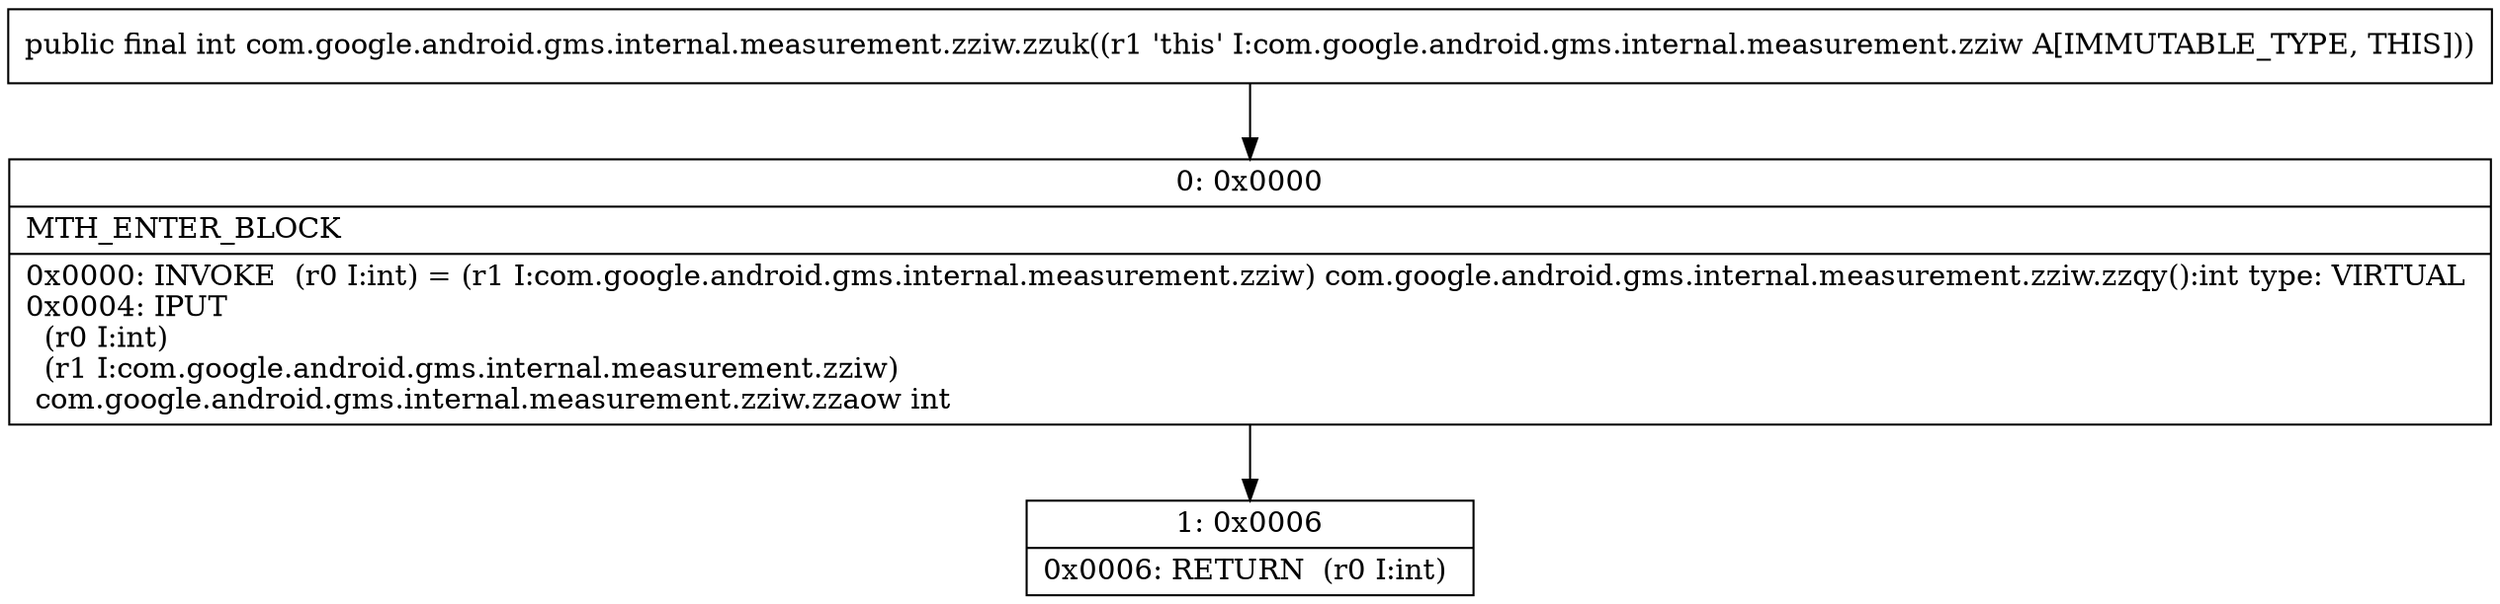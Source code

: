 digraph "CFG forcom.google.android.gms.internal.measurement.zziw.zzuk()I" {
Node_0 [shape=record,label="{0\:\ 0x0000|MTH_ENTER_BLOCK\l|0x0000: INVOKE  (r0 I:int) = (r1 I:com.google.android.gms.internal.measurement.zziw) com.google.android.gms.internal.measurement.zziw.zzqy():int type: VIRTUAL \l0x0004: IPUT  \l  (r0 I:int)\l  (r1 I:com.google.android.gms.internal.measurement.zziw)\l com.google.android.gms.internal.measurement.zziw.zzaow int \l}"];
Node_1 [shape=record,label="{1\:\ 0x0006|0x0006: RETURN  (r0 I:int) \l}"];
MethodNode[shape=record,label="{public final int com.google.android.gms.internal.measurement.zziw.zzuk((r1 'this' I:com.google.android.gms.internal.measurement.zziw A[IMMUTABLE_TYPE, THIS])) }"];
MethodNode -> Node_0;
Node_0 -> Node_1;
}


